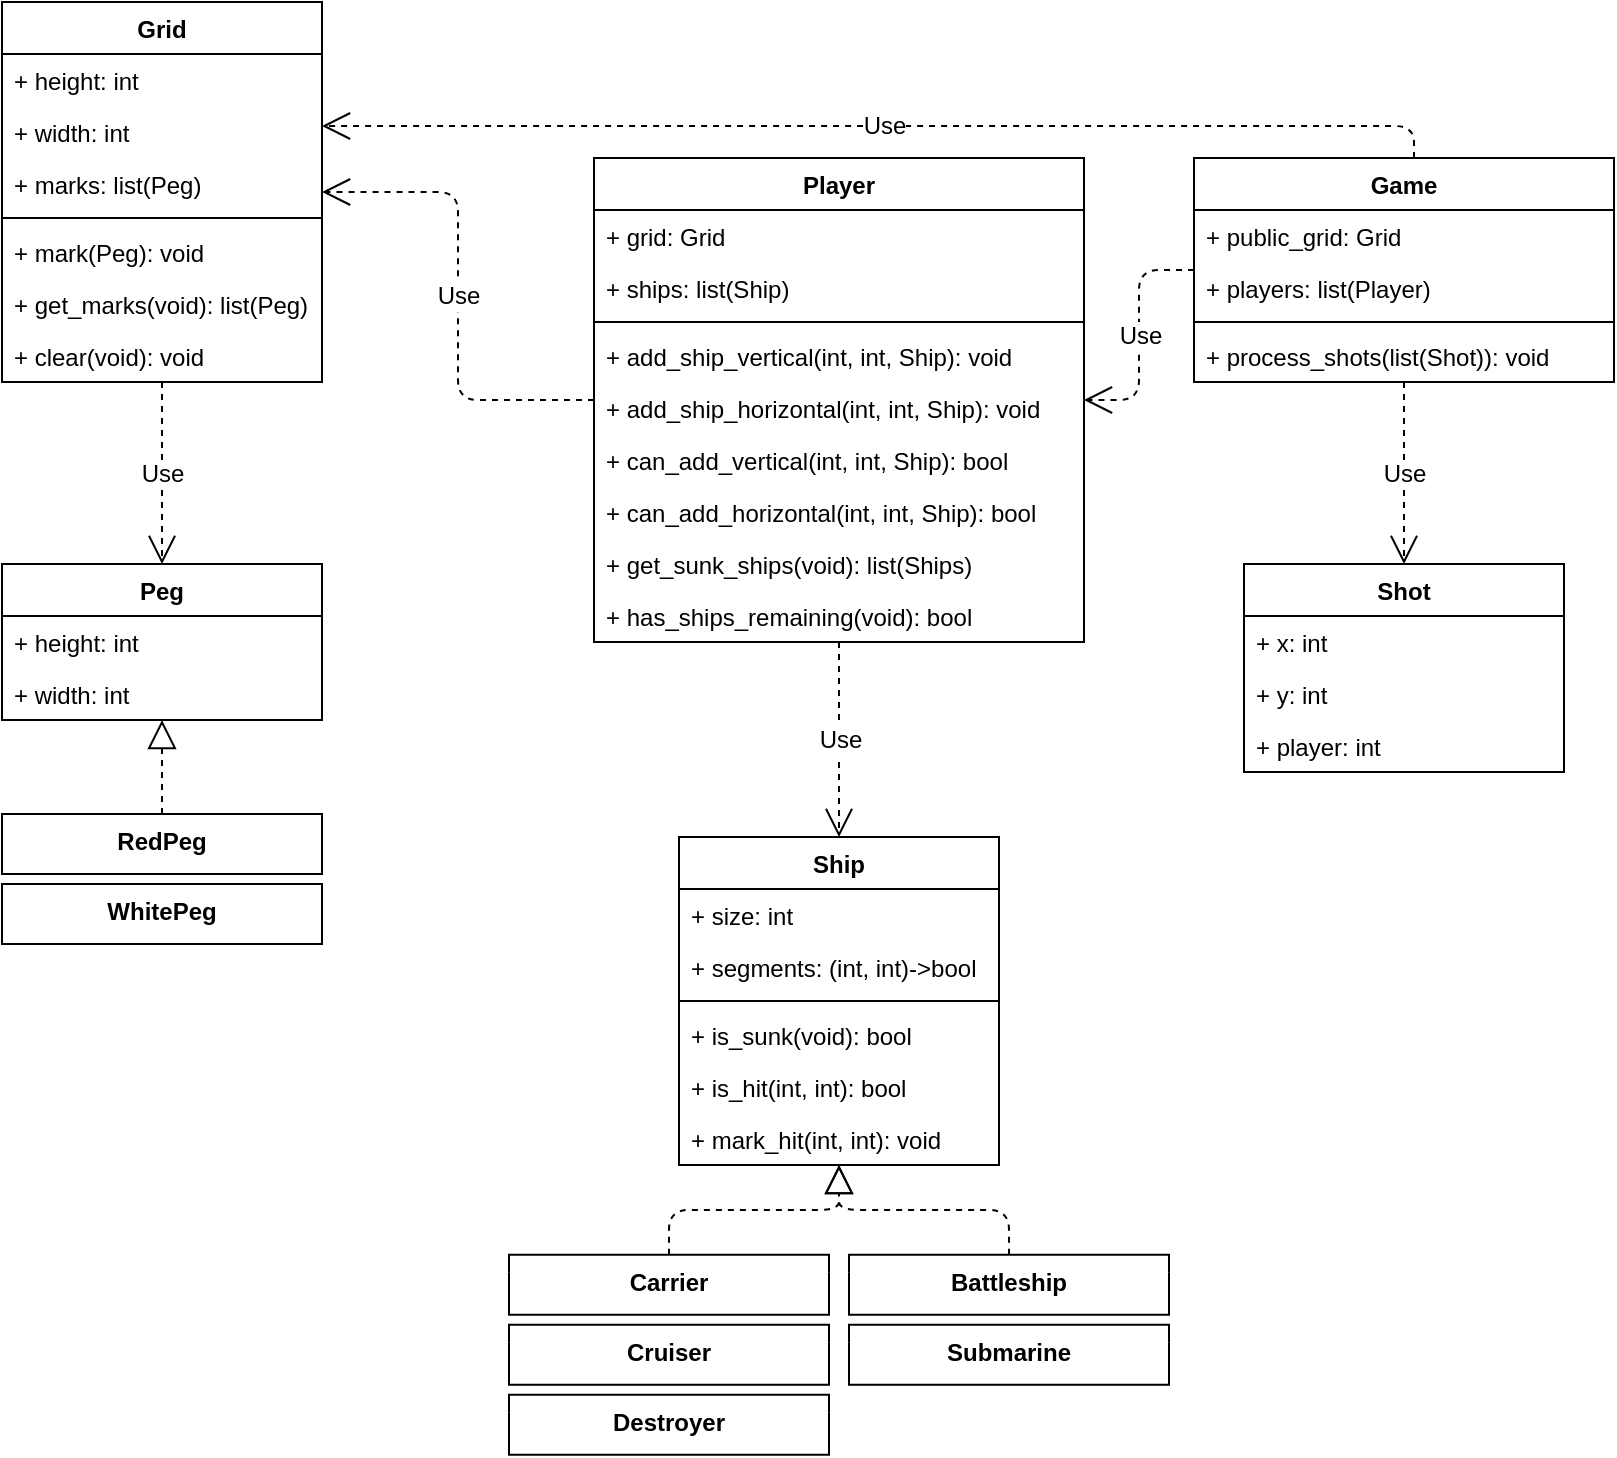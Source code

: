 <mxfile version="10.6.7" type="github"><diagram name="Page-1" id="9f46799a-70d6-7492-0946-bef42562c5a5"><mxGraphModel dx="1302" dy="764" grid="1" gridSize="10" guides="1" tooltips="1" connect="1" arrows="1" fold="1" page="1" pageScale="1" pageWidth="1100" pageHeight="850" background="#ffffff" math="0" shadow="0"><root><mxCell id="0"/><mxCell id="1" parent="0"/><mxCell id="S0-PQTLunCZnwsd7pKQs-28" value="" style="endArrow=block;dashed=1;endFill=0;endSize=12;html=1;edgeStyle=orthogonalEdgeStyle;" edge="1" parent="1" source="S0-PQTLunCZnwsd7pKQs-84" target="S0-PQTLunCZnwsd7pKQs-175"><mxGeometry width="160" relative="1" as="geometry"><mxPoint x="678.5" y="640.879" as="sourcePoint"/><mxPoint x="758.172" y="555.776" as="targetPoint"/></mxGeometry></mxCell><mxCell id="S0-PQTLunCZnwsd7pKQs-42" value="" style="endArrow=block;dashed=1;endFill=0;endSize=12;html=1;edgeStyle=orthogonalEdgeStyle;" edge="1" parent="1" source="S0-PQTLunCZnwsd7pKQs-85" target="S0-PQTLunCZnwsd7pKQs-175"><mxGeometry width="160" relative="1" as="geometry"><mxPoint x="833.707" y="617.879" as="sourcePoint"/><mxPoint x="758.862" y="555.879" as="targetPoint"/></mxGeometry></mxCell><mxCell id="S0-PQTLunCZnwsd7pKQs-44" value="Grid" style="swimlane;fontStyle=1;align=center;verticalAlign=top;childLayout=stackLayout;horizontal=1;startSize=26;horizontalStack=0;resizeParent=1;resizeParentMax=0;resizeLast=0;collapsible=1;marginBottom=0;" vertex="1" parent="1"><mxGeometry x="284" y="3" width="160" height="190" as="geometry"/></mxCell><mxCell id="S0-PQTLunCZnwsd7pKQs-45" value="+ height: int" style="text;strokeColor=none;fillColor=none;align=left;verticalAlign=top;spacingLeft=4;spacingRight=4;overflow=hidden;rotatable=0;points=[[0,0.5],[1,0.5]];portConstraint=eastwest;" vertex="1" parent="S0-PQTLunCZnwsd7pKQs-44"><mxGeometry y="26" width="160" height="26" as="geometry"/></mxCell><mxCell id="S0-PQTLunCZnwsd7pKQs-48" value="+ width: int" style="text;strokeColor=none;fillColor=none;align=left;verticalAlign=top;spacingLeft=4;spacingRight=4;overflow=hidden;rotatable=0;points=[[0,0.5],[1,0.5]];portConstraint=eastwest;" vertex="1" parent="S0-PQTLunCZnwsd7pKQs-44"><mxGeometry y="52" width="160" height="26" as="geometry"/></mxCell><mxCell id="S0-PQTLunCZnwsd7pKQs-182" value="+ marks: list(Peg)" style="text;strokeColor=none;fillColor=none;align=left;verticalAlign=top;spacingLeft=4;spacingRight=4;overflow=hidden;rotatable=0;points=[[0,0.5],[1,0.5]];portConstraint=eastwest;" vertex="1" parent="S0-PQTLunCZnwsd7pKQs-44"><mxGeometry y="78" width="160" height="26" as="geometry"/></mxCell><mxCell id="S0-PQTLunCZnwsd7pKQs-46" value="" style="line;strokeWidth=1;fillColor=none;align=left;verticalAlign=middle;spacingTop=-1;spacingLeft=3;spacingRight=3;rotatable=0;labelPosition=right;points=[];portConstraint=eastwest;" vertex="1" parent="S0-PQTLunCZnwsd7pKQs-44"><mxGeometry y="104" width="160" height="8" as="geometry"/></mxCell><mxCell id="S0-PQTLunCZnwsd7pKQs-47" value="+ mark(Peg): void" style="text;strokeColor=none;fillColor=none;align=left;verticalAlign=top;spacingLeft=4;spacingRight=4;overflow=hidden;rotatable=0;points=[[0,0.5],[1,0.5]];portConstraint=eastwest;" vertex="1" parent="S0-PQTLunCZnwsd7pKQs-44"><mxGeometry y="112" width="160" height="26" as="geometry"/></mxCell><mxCell id="S0-PQTLunCZnwsd7pKQs-129" value="+ get_marks(void): list(Peg)" style="text;strokeColor=none;fillColor=none;align=left;verticalAlign=top;spacingLeft=4;spacingRight=4;overflow=hidden;rotatable=0;points=[[0,0.5],[1,0.5]];portConstraint=eastwest;" vertex="1" parent="S0-PQTLunCZnwsd7pKQs-44"><mxGeometry y="138" width="160" height="26" as="geometry"/></mxCell><mxCell id="S0-PQTLunCZnwsd7pKQs-56" value="+ clear(void): void" style="text;strokeColor=none;fillColor=none;align=left;verticalAlign=top;spacingLeft=4;spacingRight=4;overflow=hidden;rotatable=0;points=[[0,0.5],[1,0.5]];portConstraint=eastwest;" vertex="1" parent="S0-PQTLunCZnwsd7pKQs-44"><mxGeometry y="164" width="160" height="26" as="geometry"/></mxCell><mxCell id="S0-PQTLunCZnwsd7pKQs-77" value="Cruiser" style="swimlane;fontStyle=1;align=center;verticalAlign=top;childLayout=stackLayout;horizontal=1;startSize=9;horizontalStack=0;resizeParent=1;resizeParentMax=0;resizeLast=0;collapsible=1;marginBottom=0;swimlaneLine=0;" vertex="1" parent="1"><mxGeometry x="537.5" y="664.379" width="160" height="30" as="geometry"/></mxCell><mxCell id="S0-PQTLunCZnwsd7pKQs-81" value="Submarine" style="swimlane;fontStyle=1;align=center;verticalAlign=top;childLayout=stackLayout;horizontal=1;startSize=9;horizontalStack=0;resizeParent=1;resizeParentMax=0;resizeLast=0;collapsible=1;marginBottom=0;swimlaneLine=0;" vertex="1" parent="1"><mxGeometry x="707.5" y="664.379" width="160" height="30" as="geometry"/></mxCell><mxCell id="S0-PQTLunCZnwsd7pKQs-82" value="Destroyer" style="swimlane;fontStyle=1;align=center;verticalAlign=top;childLayout=stackLayout;horizontal=1;startSize=9;horizontalStack=0;resizeParent=1;resizeParentMax=0;resizeLast=0;collapsible=1;marginBottom=0;swimlaneLine=0;" vertex="1" parent="1"><mxGeometry x="537.5" y="699.379" width="160" height="30" as="geometry"/></mxCell><mxCell id="S0-PQTLunCZnwsd7pKQs-83" value="RedPeg&#10;" style="swimlane;fontStyle=1;align=center;verticalAlign=top;childLayout=stackLayout;horizontal=1;startSize=9;horizontalStack=0;resizeParent=1;resizeParentMax=0;resizeLast=0;collapsible=1;marginBottom=0;swimlaneLine=0;" vertex="1" parent="1"><mxGeometry x="284" y="409" width="160" height="30" as="geometry"/></mxCell><mxCell id="S0-PQTLunCZnwsd7pKQs-84" value="Carrier" style="swimlane;fontStyle=1;align=center;verticalAlign=top;childLayout=stackLayout;horizontal=1;startSize=9;horizontalStack=0;resizeParent=1;resizeParentMax=0;resizeLast=0;collapsible=1;marginBottom=0;swimlaneLine=0;" vertex="1" parent="1"><mxGeometry x="537.5" y="629.379" width="160" height="30" as="geometry"/></mxCell><mxCell id="S0-PQTLunCZnwsd7pKQs-85" value="Battleship" style="swimlane;fontStyle=1;align=center;verticalAlign=top;childLayout=stackLayout;horizontal=1;startSize=9;horizontalStack=0;resizeParent=1;resizeParentMax=0;resizeLast=0;collapsible=1;marginBottom=0;swimlaneLine=0;" vertex="1" parent="1"><mxGeometry x="707.5" y="629.379" width="160" height="30" as="geometry"/></mxCell><mxCell id="S0-PQTLunCZnwsd7pKQs-87" value="WhitePeg" style="swimlane;fontStyle=1;align=center;verticalAlign=top;childLayout=stackLayout;horizontal=1;startSize=9;horizontalStack=0;resizeParent=1;resizeParentMax=0;resizeLast=0;collapsible=1;marginBottom=0;swimlaneLine=0;" vertex="1" parent="1"><mxGeometry x="284" y="444" width="160" height="30" as="geometry"/></mxCell><mxCell id="S0-PQTLunCZnwsd7pKQs-88" value="" style="endArrow=block;dashed=1;endFill=0;endSize=12;html=1;" edge="1" parent="1" source="S0-PQTLunCZnwsd7pKQs-83" target="S0-PQTLunCZnwsd7pKQs-196"><mxGeometry width="160" relative="1" as="geometry"><mxPoint x="334" y="383.5" as="sourcePoint"/><mxPoint x="364.783" y="385" as="targetPoint"/></mxGeometry></mxCell><mxCell id="S0-PQTLunCZnwsd7pKQs-118" value="Player" style="swimlane;fontStyle=1;align=center;verticalAlign=top;childLayout=stackLayout;horizontal=1;startSize=26;horizontalStack=0;resizeParent=1;resizeParentMax=0;resizeLast=0;collapsible=1;marginBottom=0;fontSize=12;" vertex="1" parent="1"><mxGeometry x="580" y="81" width="245" height="242" as="geometry"/></mxCell><mxCell id="S0-PQTLunCZnwsd7pKQs-124" value="+ grid: Grid" style="text;strokeColor=none;fillColor=none;align=left;verticalAlign=top;spacingLeft=4;spacingRight=4;overflow=hidden;rotatable=0;points=[[0,0.5],[1,0.5]];portConstraint=eastwest;" vertex="1" parent="S0-PQTLunCZnwsd7pKQs-118"><mxGeometry y="26" width="245" height="26" as="geometry"/></mxCell><mxCell id="S0-PQTLunCZnwsd7pKQs-123" value="+ ships: list(Ship)" style="text;strokeColor=none;fillColor=none;align=left;verticalAlign=top;spacingLeft=4;spacingRight=4;overflow=hidden;rotatable=0;points=[[0,0.5],[1,0.5]];portConstraint=eastwest;" vertex="1" parent="S0-PQTLunCZnwsd7pKQs-118"><mxGeometry y="52" width="245" height="26" as="geometry"/></mxCell><mxCell id="S0-PQTLunCZnwsd7pKQs-120" value="" style="line;strokeWidth=1;fillColor=none;align=left;verticalAlign=middle;spacingTop=-1;spacingLeft=3;spacingRight=3;rotatable=0;labelPosition=right;points=[];portConstraint=eastwest;" vertex="1" parent="S0-PQTLunCZnwsd7pKQs-118"><mxGeometry y="78" width="245" height="8" as="geometry"/></mxCell><mxCell id="S0-PQTLunCZnwsd7pKQs-121" value="+ add_ship_vertical(int, int, Ship): void" style="text;strokeColor=none;fillColor=none;align=left;verticalAlign=top;spacingLeft=4;spacingRight=4;overflow=hidden;rotatable=0;points=[[0,0.5],[1,0.5]];portConstraint=eastwest;" vertex="1" parent="S0-PQTLunCZnwsd7pKQs-118"><mxGeometry y="86" width="245" height="26" as="geometry"/></mxCell><mxCell id="S0-PQTLunCZnwsd7pKQs-122" value="+ add_ship_horizontal(int, int, Ship): void" style="text;strokeColor=none;fillColor=none;align=left;verticalAlign=top;spacingLeft=4;spacingRight=4;overflow=hidden;rotatable=0;points=[[0,0.5],[1,0.5]];portConstraint=eastwest;" vertex="1" parent="S0-PQTLunCZnwsd7pKQs-118"><mxGeometry y="112" width="245" height="26" as="geometry"/></mxCell><mxCell id="S0-PQTLunCZnwsd7pKQs-131" value="+ can_add_vertical(int, int, Ship): bool" style="text;strokeColor=none;fillColor=none;align=left;verticalAlign=top;spacingLeft=4;spacingRight=4;overflow=hidden;rotatable=0;points=[[0,0.5],[1,0.5]];portConstraint=eastwest;" vertex="1" parent="S0-PQTLunCZnwsd7pKQs-118"><mxGeometry y="138" width="245" height="26" as="geometry"/></mxCell><mxCell id="S0-PQTLunCZnwsd7pKQs-132" value="+ can_add_horizontal(int, int, Ship): bool" style="text;strokeColor=none;fillColor=none;align=left;verticalAlign=top;spacingLeft=4;spacingRight=4;overflow=hidden;rotatable=0;points=[[0,0.5],[1,0.5]];portConstraint=eastwest;" vertex="1" parent="S0-PQTLunCZnwsd7pKQs-118"><mxGeometry y="164" width="245" height="26" as="geometry"/></mxCell><mxCell id="S0-PQTLunCZnwsd7pKQs-146" value="+ get_sunk_ships(void): list(Ships)" style="text;strokeColor=none;fillColor=none;align=left;verticalAlign=top;spacingLeft=4;spacingRight=4;overflow=hidden;rotatable=0;points=[[0,0.5],[1,0.5]];portConstraint=eastwest;" vertex="1" parent="S0-PQTLunCZnwsd7pKQs-118"><mxGeometry y="190" width="245" height="26" as="geometry"/></mxCell><mxCell id="S0-PQTLunCZnwsd7pKQs-147" value="+ has_ships_remaining(void): bool" style="text;strokeColor=none;fillColor=none;align=left;verticalAlign=top;spacingLeft=4;spacingRight=4;overflow=hidden;rotatable=0;points=[[0,0.5],[1,0.5]];portConstraint=eastwest;" vertex="1" parent="S0-PQTLunCZnwsd7pKQs-118"><mxGeometry y="216" width="245" height="26" as="geometry"/></mxCell><mxCell id="S0-PQTLunCZnwsd7pKQs-125" value="Use" style="endArrow=open;endSize=12;dashed=1;html=1;fontSize=12;edgeStyle=orthogonalEdgeStyle;" edge="1" parent="1" source="S0-PQTLunCZnwsd7pKQs-118" target="S0-PQTLunCZnwsd7pKQs-44"><mxGeometry width="160" relative="1" as="geometry"><mxPoint x="690" y="110" as="sourcePoint"/><mxPoint x="850" y="110" as="targetPoint"/></mxGeometry></mxCell><mxCell id="S0-PQTLunCZnwsd7pKQs-128" value="Use" style="endArrow=open;endSize=12;dashed=1;html=1;fontSize=12;edgeStyle=orthogonalEdgeStyle;" edge="1" parent="1" source="S0-PQTLunCZnwsd7pKQs-44" target="S0-PQTLunCZnwsd7pKQs-196"><mxGeometry width="160" relative="1" as="geometry"><mxPoint x="90" y="-55.5" as="sourcePoint"/><mxPoint x="111" y="230" as="targetPoint"/></mxGeometry></mxCell><mxCell id="S0-PQTLunCZnwsd7pKQs-130" value="Use" style="endArrow=open;endSize=12;dashed=1;html=1;fontSize=12;edgeStyle=orthogonalEdgeStyle;" edge="1" parent="1" source="S0-PQTLunCZnwsd7pKQs-118" target="S0-PQTLunCZnwsd7pKQs-175"><mxGeometry width="160" relative="1" as="geometry"><mxPoint x="580" y="180" as="sourcePoint"/><mxPoint x="460" y="290" as="targetPoint"/><Array as="points"><mxPoint x="703" y="380"/></Array></mxGeometry></mxCell><mxCell id="S0-PQTLunCZnwsd7pKQs-133" value="Game" style="swimlane;fontStyle=1;align=center;verticalAlign=top;childLayout=stackLayout;horizontal=1;startSize=26;horizontalStack=0;resizeParent=1;resizeParentMax=0;resizeLast=0;collapsible=1;marginBottom=0;fontSize=12;" vertex="1" parent="1"><mxGeometry x="880" y="81" width="210" height="112" as="geometry"/></mxCell><mxCell id="S0-PQTLunCZnwsd7pKQs-138" value="+ public_grid: Grid" style="text;strokeColor=none;fillColor=none;align=left;verticalAlign=top;spacingLeft=4;spacingRight=4;overflow=hidden;rotatable=0;points=[[0,0.5],[1,0.5]];portConstraint=eastwest;" vertex="1" parent="S0-PQTLunCZnwsd7pKQs-133"><mxGeometry y="26" width="210" height="26" as="geometry"/></mxCell><mxCell id="S0-PQTLunCZnwsd7pKQs-137" value="+ players: list(Player)" style="text;strokeColor=none;fillColor=none;align=left;verticalAlign=top;spacingLeft=4;spacingRight=4;overflow=hidden;rotatable=0;points=[[0,0.5],[1,0.5]];portConstraint=eastwest;" vertex="1" parent="S0-PQTLunCZnwsd7pKQs-133"><mxGeometry y="52" width="210" height="26" as="geometry"/></mxCell><mxCell id="S0-PQTLunCZnwsd7pKQs-135" value="" style="line;strokeWidth=1;fillColor=none;align=left;verticalAlign=middle;spacingTop=-1;spacingLeft=3;spacingRight=3;rotatable=0;labelPosition=right;points=[];portConstraint=eastwest;" vertex="1" parent="S0-PQTLunCZnwsd7pKQs-133"><mxGeometry y="78" width="210" height="8" as="geometry"/></mxCell><mxCell id="S0-PQTLunCZnwsd7pKQs-139" value="+ process_shots(list(Shot)): void" style="text;strokeColor=none;fillColor=none;align=left;verticalAlign=top;spacingLeft=4;spacingRight=4;overflow=hidden;rotatable=0;points=[[0,0.5],[1,0.5]];portConstraint=eastwest;" vertex="1" parent="S0-PQTLunCZnwsd7pKQs-133"><mxGeometry y="86" width="210" height="26" as="geometry"/></mxCell><mxCell id="S0-PQTLunCZnwsd7pKQs-142" value="Use" style="endArrow=open;endSize=12;dashed=1;html=1;fontSize=12;edgeStyle=orthogonalEdgeStyle;" edge="1" parent="1" source="S0-PQTLunCZnwsd7pKQs-133" target="S0-PQTLunCZnwsd7pKQs-118"><mxGeometry width="160" relative="1" as="geometry"><mxPoint x="942.5" y="57" as="sourcePoint"/><mxPoint x="1102.5" y="57" as="targetPoint"/></mxGeometry></mxCell><mxCell id="S0-PQTLunCZnwsd7pKQs-143" value="Use" style="endArrow=open;endSize=12;dashed=1;html=1;fontSize=12;edgeStyle=orthogonalEdgeStyle;" edge="1" parent="1" source="S0-PQTLunCZnwsd7pKQs-133" target="S0-PQTLunCZnwsd7pKQs-44"><mxGeometry width="160" relative="1" as="geometry"><mxPoint x="490" as="sourcePoint"/><mxPoint x="650" as="targetPoint"/><Array as="points"><mxPoint x="990" y="65"/><mxPoint x="364" y="65"/></Array></mxGeometry></mxCell><mxCell id="S0-PQTLunCZnwsd7pKQs-175" value="Ship" style="swimlane;fontStyle=1;align=center;verticalAlign=top;childLayout=stackLayout;horizontal=1;startSize=26;horizontalStack=0;resizeParent=1;resizeParentMax=0;resizeLast=0;collapsible=1;marginBottom=0;rounded=0;shadow=0;glass=0;comic=0;strokeColor=#000000;fontSize=12;" vertex="1" parent="1"><mxGeometry x="622.5" y="420.5" width="160" height="164" as="geometry"/></mxCell><mxCell id="S0-PQTLunCZnwsd7pKQs-176" value="+ size: int" style="text;strokeColor=none;fillColor=none;align=left;verticalAlign=top;spacingLeft=4;spacingRight=4;overflow=hidden;rotatable=0;points=[[0,0.5],[1,0.5]];portConstraint=eastwest;" vertex="1" parent="S0-PQTLunCZnwsd7pKQs-175"><mxGeometry y="26" width="160" height="26" as="geometry"/></mxCell><mxCell id="S0-PQTLunCZnwsd7pKQs-179" value="+ segments: (int, int)-&gt;bool" style="text;strokeColor=none;fillColor=none;align=left;verticalAlign=top;spacingLeft=4;spacingRight=4;overflow=hidden;rotatable=0;points=[[0,0.5],[1,0.5]];portConstraint=eastwest;" vertex="1" parent="S0-PQTLunCZnwsd7pKQs-175"><mxGeometry y="52" width="160" height="26" as="geometry"/></mxCell><mxCell id="S0-PQTLunCZnwsd7pKQs-177" value="" style="line;strokeWidth=1;fillColor=none;align=left;verticalAlign=middle;spacingTop=-1;spacingLeft=3;spacingRight=3;rotatable=0;labelPosition=right;points=[];portConstraint=eastwest;" vertex="1" parent="S0-PQTLunCZnwsd7pKQs-175"><mxGeometry y="78" width="160" height="8" as="geometry"/></mxCell><mxCell id="S0-PQTLunCZnwsd7pKQs-178" value="+ is_sunk(void): bool" style="text;strokeColor=none;fillColor=none;align=left;verticalAlign=top;spacingLeft=4;spacingRight=4;overflow=hidden;rotatable=0;points=[[0,0.5],[1,0.5]];portConstraint=eastwest;" vertex="1" parent="S0-PQTLunCZnwsd7pKQs-175"><mxGeometry y="86" width="160" height="26" as="geometry"/></mxCell><mxCell id="S0-PQTLunCZnwsd7pKQs-206" value="+ is_hit(int, int): bool" style="text;strokeColor=none;fillColor=none;align=left;verticalAlign=top;spacingLeft=4;spacingRight=4;overflow=hidden;rotatable=0;points=[[0,0.5],[1,0.5]];portConstraint=eastwest;" vertex="1" parent="S0-PQTLunCZnwsd7pKQs-175"><mxGeometry y="112" width="160" height="26" as="geometry"/></mxCell><mxCell id="S0-PQTLunCZnwsd7pKQs-207" value="+ mark_hit(int, int): void" style="text;strokeColor=none;fillColor=none;align=left;verticalAlign=top;spacingLeft=4;spacingRight=4;overflow=hidden;rotatable=0;points=[[0,0.5],[1,0.5]];portConstraint=eastwest;" vertex="1" parent="S0-PQTLunCZnwsd7pKQs-175"><mxGeometry y="138" width="160" height="26" as="geometry"/></mxCell><mxCell id="S0-PQTLunCZnwsd7pKQs-196" value="Peg" style="swimlane;fontStyle=1;align=center;verticalAlign=top;childLayout=stackLayout;horizontal=1;startSize=26;horizontalStack=0;resizeParent=1;resizeParentMax=0;resizeLast=0;collapsible=1;marginBottom=0;rounded=0;shadow=0;glass=0;comic=0;strokeColor=#000000;fontSize=12;" vertex="1" parent="1"><mxGeometry x="284" y="284" width="160" height="78" as="geometry"/></mxCell><mxCell id="S0-PQTLunCZnwsd7pKQs-197" value="+ height: int" style="text;strokeColor=none;fillColor=none;align=left;verticalAlign=top;spacingLeft=4;spacingRight=4;overflow=hidden;rotatable=0;points=[[0,0.5],[1,0.5]];portConstraint=eastwest;" vertex="1" parent="S0-PQTLunCZnwsd7pKQs-196"><mxGeometry y="26" width="160" height="26" as="geometry"/></mxCell><mxCell id="S0-PQTLunCZnwsd7pKQs-205" value="+ width: int" style="text;strokeColor=none;fillColor=none;align=left;verticalAlign=top;spacingLeft=4;spacingRight=4;overflow=hidden;rotatable=0;points=[[0,0.5],[1,0.5]];portConstraint=eastwest;" vertex="1" parent="S0-PQTLunCZnwsd7pKQs-196"><mxGeometry y="52" width="160" height="26" as="geometry"/></mxCell><mxCell id="S0-PQTLunCZnwsd7pKQs-208" value="Shot" style="swimlane;fontStyle=1;align=center;verticalAlign=top;childLayout=stackLayout;horizontal=1;startSize=26;horizontalStack=0;resizeParent=1;resizeParentMax=0;resizeLast=0;collapsible=1;marginBottom=0;rounded=0;shadow=0;glass=0;comic=0;strokeColor=#000000;fontSize=12;" vertex="1" parent="1"><mxGeometry x="905" y="284" width="160" height="104" as="geometry"/></mxCell><mxCell id="S0-PQTLunCZnwsd7pKQs-209" value="+ x: int" style="text;strokeColor=none;fillColor=none;align=left;verticalAlign=top;spacingLeft=4;spacingRight=4;overflow=hidden;rotatable=0;points=[[0,0.5],[1,0.5]];portConstraint=eastwest;" vertex="1" parent="S0-PQTLunCZnwsd7pKQs-208"><mxGeometry y="26" width="160" height="26" as="geometry"/></mxCell><mxCell id="S0-PQTLunCZnwsd7pKQs-212" value="+ y: int" style="text;strokeColor=none;fillColor=none;align=left;verticalAlign=top;spacingLeft=4;spacingRight=4;overflow=hidden;rotatable=0;points=[[0,0.5],[1,0.5]];portConstraint=eastwest;" vertex="1" parent="S0-PQTLunCZnwsd7pKQs-208"><mxGeometry y="52" width="160" height="26" as="geometry"/></mxCell><mxCell id="S0-PQTLunCZnwsd7pKQs-213" value="+ player: int" style="text;strokeColor=none;fillColor=none;align=left;verticalAlign=top;spacingLeft=4;spacingRight=4;overflow=hidden;rotatable=0;points=[[0,0.5],[1,0.5]];portConstraint=eastwest;" vertex="1" parent="S0-PQTLunCZnwsd7pKQs-208"><mxGeometry y="78" width="160" height="26" as="geometry"/></mxCell><mxCell id="S0-PQTLunCZnwsd7pKQs-214" value="Use" style="endArrow=open;endSize=12;dashed=1;html=1;fontSize=12;" edge="1" parent="1" source="S0-PQTLunCZnwsd7pKQs-133" target="S0-PQTLunCZnwsd7pKQs-208"><mxGeometry width="160" relative="1" as="geometry"><mxPoint x="920" y="230" as="sourcePoint"/><mxPoint x="1080" y="230" as="targetPoint"/></mxGeometry></mxCell></root></mxGraphModel></diagram></mxfile>